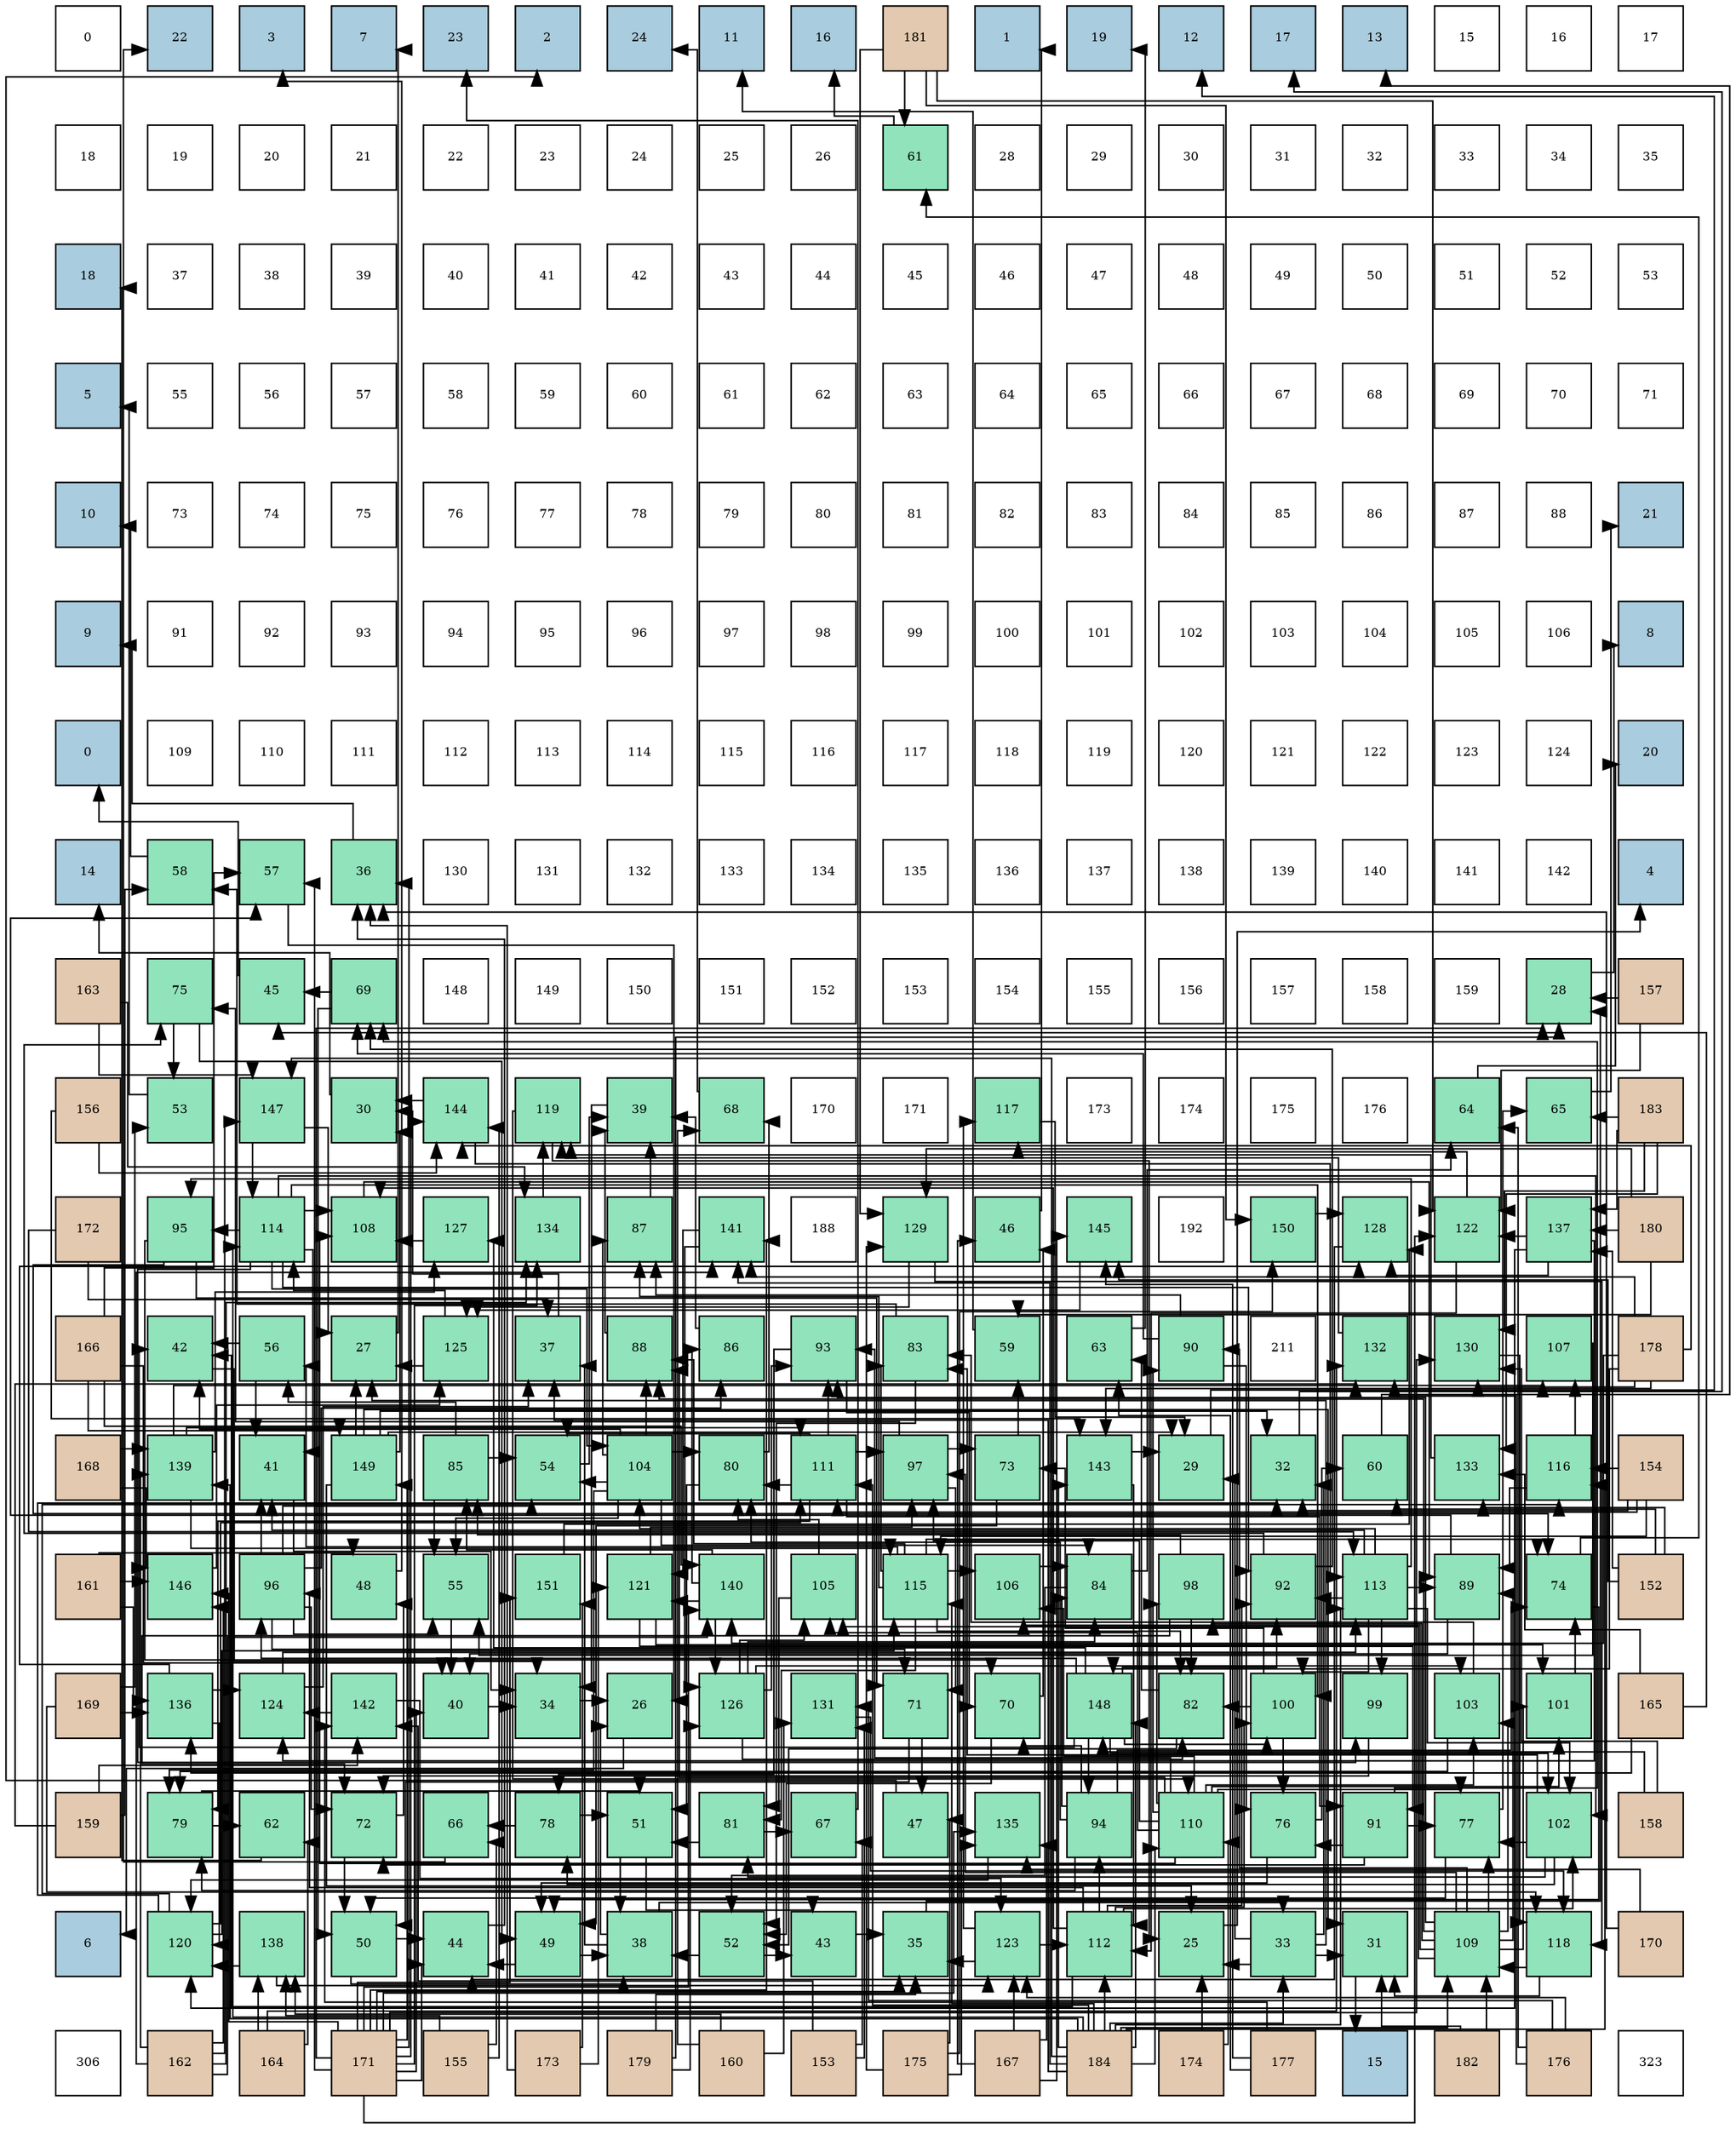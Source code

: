 digraph layout{
 rankdir=TB;
 splines=ortho;
 node [style=filled shape=square fixedsize=true width=0.6];
0[label="0", fontsize=8, fillcolor="#ffffff"];
1[label="22", fontsize=8, fillcolor="#a9ccde"];
2[label="3", fontsize=8, fillcolor="#a9ccde"];
3[label="7", fontsize=8, fillcolor="#a9ccde"];
4[label="23", fontsize=8, fillcolor="#a9ccde"];
5[label="2", fontsize=8, fillcolor="#a9ccde"];
6[label="24", fontsize=8, fillcolor="#a9ccde"];
7[label="11", fontsize=8, fillcolor="#a9ccde"];
8[label="16", fontsize=8, fillcolor="#a9ccde"];
9[label="181", fontsize=8, fillcolor="#e3c9af"];
10[label="1", fontsize=8, fillcolor="#a9ccde"];
11[label="19", fontsize=8, fillcolor="#a9ccde"];
12[label="12", fontsize=8, fillcolor="#a9ccde"];
13[label="17", fontsize=8, fillcolor="#a9ccde"];
14[label="13", fontsize=8, fillcolor="#a9ccde"];
15[label="15", fontsize=8, fillcolor="#ffffff"];
16[label="16", fontsize=8, fillcolor="#ffffff"];
17[label="17", fontsize=8, fillcolor="#ffffff"];
18[label="18", fontsize=8, fillcolor="#ffffff"];
19[label="19", fontsize=8, fillcolor="#ffffff"];
20[label="20", fontsize=8, fillcolor="#ffffff"];
21[label="21", fontsize=8, fillcolor="#ffffff"];
22[label="22", fontsize=8, fillcolor="#ffffff"];
23[label="23", fontsize=8, fillcolor="#ffffff"];
24[label="24", fontsize=8, fillcolor="#ffffff"];
25[label="25", fontsize=8, fillcolor="#ffffff"];
26[label="26", fontsize=8, fillcolor="#ffffff"];
27[label="61", fontsize=8, fillcolor="#91e3bb"];
28[label="28", fontsize=8, fillcolor="#ffffff"];
29[label="29", fontsize=8, fillcolor="#ffffff"];
30[label="30", fontsize=8, fillcolor="#ffffff"];
31[label="31", fontsize=8, fillcolor="#ffffff"];
32[label="32", fontsize=8, fillcolor="#ffffff"];
33[label="33", fontsize=8, fillcolor="#ffffff"];
34[label="34", fontsize=8, fillcolor="#ffffff"];
35[label="35", fontsize=8, fillcolor="#ffffff"];
36[label="18", fontsize=8, fillcolor="#a9ccde"];
37[label="37", fontsize=8, fillcolor="#ffffff"];
38[label="38", fontsize=8, fillcolor="#ffffff"];
39[label="39", fontsize=8, fillcolor="#ffffff"];
40[label="40", fontsize=8, fillcolor="#ffffff"];
41[label="41", fontsize=8, fillcolor="#ffffff"];
42[label="42", fontsize=8, fillcolor="#ffffff"];
43[label="43", fontsize=8, fillcolor="#ffffff"];
44[label="44", fontsize=8, fillcolor="#ffffff"];
45[label="45", fontsize=8, fillcolor="#ffffff"];
46[label="46", fontsize=8, fillcolor="#ffffff"];
47[label="47", fontsize=8, fillcolor="#ffffff"];
48[label="48", fontsize=8, fillcolor="#ffffff"];
49[label="49", fontsize=8, fillcolor="#ffffff"];
50[label="50", fontsize=8, fillcolor="#ffffff"];
51[label="51", fontsize=8, fillcolor="#ffffff"];
52[label="52", fontsize=8, fillcolor="#ffffff"];
53[label="53", fontsize=8, fillcolor="#ffffff"];
54[label="5", fontsize=8, fillcolor="#a9ccde"];
55[label="55", fontsize=8, fillcolor="#ffffff"];
56[label="56", fontsize=8, fillcolor="#ffffff"];
57[label="57", fontsize=8, fillcolor="#ffffff"];
58[label="58", fontsize=8, fillcolor="#ffffff"];
59[label="59", fontsize=8, fillcolor="#ffffff"];
60[label="60", fontsize=8, fillcolor="#ffffff"];
61[label="61", fontsize=8, fillcolor="#ffffff"];
62[label="62", fontsize=8, fillcolor="#ffffff"];
63[label="63", fontsize=8, fillcolor="#ffffff"];
64[label="64", fontsize=8, fillcolor="#ffffff"];
65[label="65", fontsize=8, fillcolor="#ffffff"];
66[label="66", fontsize=8, fillcolor="#ffffff"];
67[label="67", fontsize=8, fillcolor="#ffffff"];
68[label="68", fontsize=8, fillcolor="#ffffff"];
69[label="69", fontsize=8, fillcolor="#ffffff"];
70[label="70", fontsize=8, fillcolor="#ffffff"];
71[label="71", fontsize=8, fillcolor="#ffffff"];
72[label="10", fontsize=8, fillcolor="#a9ccde"];
73[label="73", fontsize=8, fillcolor="#ffffff"];
74[label="74", fontsize=8, fillcolor="#ffffff"];
75[label="75", fontsize=8, fillcolor="#ffffff"];
76[label="76", fontsize=8, fillcolor="#ffffff"];
77[label="77", fontsize=8, fillcolor="#ffffff"];
78[label="78", fontsize=8, fillcolor="#ffffff"];
79[label="79", fontsize=8, fillcolor="#ffffff"];
80[label="80", fontsize=8, fillcolor="#ffffff"];
81[label="81", fontsize=8, fillcolor="#ffffff"];
82[label="82", fontsize=8, fillcolor="#ffffff"];
83[label="83", fontsize=8, fillcolor="#ffffff"];
84[label="84", fontsize=8, fillcolor="#ffffff"];
85[label="85", fontsize=8, fillcolor="#ffffff"];
86[label="86", fontsize=8, fillcolor="#ffffff"];
87[label="87", fontsize=8, fillcolor="#ffffff"];
88[label="88", fontsize=8, fillcolor="#ffffff"];
89[label="21", fontsize=8, fillcolor="#a9ccde"];
90[label="9", fontsize=8, fillcolor="#a9ccde"];
91[label="91", fontsize=8, fillcolor="#ffffff"];
92[label="92", fontsize=8, fillcolor="#ffffff"];
93[label="93", fontsize=8, fillcolor="#ffffff"];
94[label="94", fontsize=8, fillcolor="#ffffff"];
95[label="95", fontsize=8, fillcolor="#ffffff"];
96[label="96", fontsize=8, fillcolor="#ffffff"];
97[label="97", fontsize=8, fillcolor="#ffffff"];
98[label="98", fontsize=8, fillcolor="#ffffff"];
99[label="99", fontsize=8, fillcolor="#ffffff"];
100[label="100", fontsize=8, fillcolor="#ffffff"];
101[label="101", fontsize=8, fillcolor="#ffffff"];
102[label="102", fontsize=8, fillcolor="#ffffff"];
103[label="103", fontsize=8, fillcolor="#ffffff"];
104[label="104", fontsize=8, fillcolor="#ffffff"];
105[label="105", fontsize=8, fillcolor="#ffffff"];
106[label="106", fontsize=8, fillcolor="#ffffff"];
107[label="8", fontsize=8, fillcolor="#a9ccde"];
108[label="0", fontsize=8, fillcolor="#a9ccde"];
109[label="109", fontsize=8, fillcolor="#ffffff"];
110[label="110", fontsize=8, fillcolor="#ffffff"];
111[label="111", fontsize=8, fillcolor="#ffffff"];
112[label="112", fontsize=8, fillcolor="#ffffff"];
113[label="113", fontsize=8, fillcolor="#ffffff"];
114[label="114", fontsize=8, fillcolor="#ffffff"];
115[label="115", fontsize=8, fillcolor="#ffffff"];
116[label="116", fontsize=8, fillcolor="#ffffff"];
117[label="117", fontsize=8, fillcolor="#ffffff"];
118[label="118", fontsize=8, fillcolor="#ffffff"];
119[label="119", fontsize=8, fillcolor="#ffffff"];
120[label="120", fontsize=8, fillcolor="#ffffff"];
121[label="121", fontsize=8, fillcolor="#ffffff"];
122[label="122", fontsize=8, fillcolor="#ffffff"];
123[label="123", fontsize=8, fillcolor="#ffffff"];
124[label="124", fontsize=8, fillcolor="#ffffff"];
125[label="20", fontsize=8, fillcolor="#a9ccde"];
126[label="14", fontsize=8, fillcolor="#a9ccde"];
127[label="58", fontsize=8, fillcolor="#91e3bb"];
128[label="57", fontsize=8, fillcolor="#91e3bb"];
129[label="36", fontsize=8, fillcolor="#91e3bb"];
130[label="130", fontsize=8, fillcolor="#ffffff"];
131[label="131", fontsize=8, fillcolor="#ffffff"];
132[label="132", fontsize=8, fillcolor="#ffffff"];
133[label="133", fontsize=8, fillcolor="#ffffff"];
134[label="134", fontsize=8, fillcolor="#ffffff"];
135[label="135", fontsize=8, fillcolor="#ffffff"];
136[label="136", fontsize=8, fillcolor="#ffffff"];
137[label="137", fontsize=8, fillcolor="#ffffff"];
138[label="138", fontsize=8, fillcolor="#ffffff"];
139[label="139", fontsize=8, fillcolor="#ffffff"];
140[label="140", fontsize=8, fillcolor="#ffffff"];
141[label="141", fontsize=8, fillcolor="#ffffff"];
142[label="142", fontsize=8, fillcolor="#ffffff"];
143[label="4", fontsize=8, fillcolor="#a9ccde"];
144[label="163", fontsize=8, fillcolor="#e3c9af"];
145[label="75", fontsize=8, fillcolor="#91e3bb"];
146[label="45", fontsize=8, fillcolor="#91e3bb"];
147[label="69", fontsize=8, fillcolor="#91e3bb"];
148[label="148", fontsize=8, fillcolor="#ffffff"];
149[label="149", fontsize=8, fillcolor="#ffffff"];
150[label="150", fontsize=8, fillcolor="#ffffff"];
151[label="151", fontsize=8, fillcolor="#ffffff"];
152[label="152", fontsize=8, fillcolor="#ffffff"];
153[label="153", fontsize=8, fillcolor="#ffffff"];
154[label="154", fontsize=8, fillcolor="#ffffff"];
155[label="155", fontsize=8, fillcolor="#ffffff"];
156[label="156", fontsize=8, fillcolor="#ffffff"];
157[label="157", fontsize=8, fillcolor="#ffffff"];
158[label="158", fontsize=8, fillcolor="#ffffff"];
159[label="159", fontsize=8, fillcolor="#ffffff"];
160[label="28", fontsize=8, fillcolor="#91e3bb"];
161[label="157", fontsize=8, fillcolor="#e3c9af"];
162[label="156", fontsize=8, fillcolor="#e3c9af"];
163[label="53", fontsize=8, fillcolor="#91e3bb"];
164[label="147", fontsize=8, fillcolor="#91e3bb"];
165[label="30", fontsize=8, fillcolor="#91e3bb"];
166[label="144", fontsize=8, fillcolor="#91e3bb"];
167[label="119", fontsize=8, fillcolor="#91e3bb"];
168[label="39", fontsize=8, fillcolor="#91e3bb"];
169[label="68", fontsize=8, fillcolor="#91e3bb"];
170[label="170", fontsize=8, fillcolor="#ffffff"];
171[label="171", fontsize=8, fillcolor="#ffffff"];
172[label="117", fontsize=8, fillcolor="#91e3bb"];
173[label="173", fontsize=8, fillcolor="#ffffff"];
174[label="174", fontsize=8, fillcolor="#ffffff"];
175[label="175", fontsize=8, fillcolor="#ffffff"];
176[label="176", fontsize=8, fillcolor="#ffffff"];
177[label="64", fontsize=8, fillcolor="#91e3bb"];
178[label="65", fontsize=8, fillcolor="#91e3bb"];
179[label="183", fontsize=8, fillcolor="#e3c9af"];
180[label="172", fontsize=8, fillcolor="#e3c9af"];
181[label="95", fontsize=8, fillcolor="#91e3bb"];
182[label="114", fontsize=8, fillcolor="#91e3bb"];
183[label="108", fontsize=8, fillcolor="#91e3bb"];
184[label="127", fontsize=8, fillcolor="#91e3bb"];
185[label="134", fontsize=8, fillcolor="#91e3bb"];
186[label="87", fontsize=8, fillcolor="#91e3bb"];
187[label="141", fontsize=8, fillcolor="#91e3bb"];
188[label="188", fontsize=8, fillcolor="#ffffff"];
189[label="129", fontsize=8, fillcolor="#91e3bb"];
190[label="46", fontsize=8, fillcolor="#91e3bb"];
191[label="145", fontsize=8, fillcolor="#91e3bb"];
192[label="192", fontsize=8, fillcolor="#ffffff"];
193[label="150", fontsize=8, fillcolor="#91e3bb"];
194[label="128", fontsize=8, fillcolor="#91e3bb"];
195[label="122", fontsize=8, fillcolor="#91e3bb"];
196[label="137", fontsize=8, fillcolor="#91e3bb"];
197[label="180", fontsize=8, fillcolor="#e3c9af"];
198[label="166", fontsize=8, fillcolor="#e3c9af"];
199[label="42", fontsize=8, fillcolor="#91e3bb"];
200[label="56", fontsize=8, fillcolor="#91e3bb"];
201[label="27", fontsize=8, fillcolor="#91e3bb"];
202[label="125", fontsize=8, fillcolor="#91e3bb"];
203[label="37", fontsize=8, fillcolor="#91e3bb"];
204[label="88", fontsize=8, fillcolor="#91e3bb"];
205[label="86", fontsize=8, fillcolor="#91e3bb"];
206[label="93", fontsize=8, fillcolor="#91e3bb"];
207[label="83", fontsize=8, fillcolor="#91e3bb"];
208[label="59", fontsize=8, fillcolor="#91e3bb"];
209[label="63", fontsize=8, fillcolor="#91e3bb"];
210[label="90", fontsize=8, fillcolor="#91e3bb"];
211[label="211", fontsize=8, fillcolor="#ffffff"];
212[label="132", fontsize=8, fillcolor="#91e3bb"];
213[label="130", fontsize=8, fillcolor="#91e3bb"];
214[label="107", fontsize=8, fillcolor="#91e3bb"];
215[label="178", fontsize=8, fillcolor="#e3c9af"];
216[label="168", fontsize=8, fillcolor="#e3c9af"];
217[label="139", fontsize=8, fillcolor="#91e3bb"];
218[label="41", fontsize=8, fillcolor="#91e3bb"];
219[label="149", fontsize=8, fillcolor="#91e3bb"];
220[label="85", fontsize=8, fillcolor="#91e3bb"];
221[label="54", fontsize=8, fillcolor="#91e3bb"];
222[label="104", fontsize=8, fillcolor="#91e3bb"];
223[label="80", fontsize=8, fillcolor="#91e3bb"];
224[label="111", fontsize=8, fillcolor="#91e3bb"];
225[label="97", fontsize=8, fillcolor="#91e3bb"];
226[label="73", fontsize=8, fillcolor="#91e3bb"];
227[label="143", fontsize=8, fillcolor="#91e3bb"];
228[label="29", fontsize=8, fillcolor="#91e3bb"];
229[label="32", fontsize=8, fillcolor="#91e3bb"];
230[label="60", fontsize=8, fillcolor="#91e3bb"];
231[label="133", fontsize=8, fillcolor="#91e3bb"];
232[label="116", fontsize=8, fillcolor="#91e3bb"];
233[label="154", fontsize=8, fillcolor="#e3c9af"];
234[label="161", fontsize=8, fillcolor="#e3c9af"];
235[label="146", fontsize=8, fillcolor="#91e3bb"];
236[label="96", fontsize=8, fillcolor="#91e3bb"];
237[label="48", fontsize=8, fillcolor="#91e3bb"];
238[label="55", fontsize=8, fillcolor="#91e3bb"];
239[label="151", fontsize=8, fillcolor="#91e3bb"];
240[label="121", fontsize=8, fillcolor="#91e3bb"];
241[label="140", fontsize=8, fillcolor="#91e3bb"];
242[label="105", fontsize=8, fillcolor="#91e3bb"];
243[label="115", fontsize=8, fillcolor="#91e3bb"];
244[label="106", fontsize=8, fillcolor="#91e3bb"];
245[label="84", fontsize=8, fillcolor="#91e3bb"];
246[label="98", fontsize=8, fillcolor="#91e3bb"];
247[label="92", fontsize=8, fillcolor="#91e3bb"];
248[label="113", fontsize=8, fillcolor="#91e3bb"];
249[label="89", fontsize=8, fillcolor="#91e3bb"];
250[label="74", fontsize=8, fillcolor="#91e3bb"];
251[label="152", fontsize=8, fillcolor="#e3c9af"];
252[label="169", fontsize=8, fillcolor="#e3c9af"];
253[label="136", fontsize=8, fillcolor="#91e3bb"];
254[label="124", fontsize=8, fillcolor="#91e3bb"];
255[label="142", fontsize=8, fillcolor="#91e3bb"];
256[label="40", fontsize=8, fillcolor="#91e3bb"];
257[label="34", fontsize=8, fillcolor="#91e3bb"];
258[label="26", fontsize=8, fillcolor="#91e3bb"];
259[label="126", fontsize=8, fillcolor="#91e3bb"];
260[label="131", fontsize=8, fillcolor="#91e3bb"];
261[label="71", fontsize=8, fillcolor="#91e3bb"];
262[label="70", fontsize=8, fillcolor="#91e3bb"];
263[label="148", fontsize=8, fillcolor="#91e3bb"];
264[label="82", fontsize=8, fillcolor="#91e3bb"];
265[label="100", fontsize=8, fillcolor="#91e3bb"];
266[label="99", fontsize=8, fillcolor="#91e3bb"];
267[label="103", fontsize=8, fillcolor="#91e3bb"];
268[label="101", fontsize=8, fillcolor="#91e3bb"];
269[label="165", fontsize=8, fillcolor="#e3c9af"];
270[label="159", fontsize=8, fillcolor="#e3c9af"];
271[label="79", fontsize=8, fillcolor="#91e3bb"];
272[label="62", fontsize=8, fillcolor="#91e3bb"];
273[label="72", fontsize=8, fillcolor="#91e3bb"];
274[label="66", fontsize=8, fillcolor="#91e3bb"];
275[label="78", fontsize=8, fillcolor="#91e3bb"];
276[label="51", fontsize=8, fillcolor="#91e3bb"];
277[label="81", fontsize=8, fillcolor="#91e3bb"];
278[label="67", fontsize=8, fillcolor="#91e3bb"];
279[label="47", fontsize=8, fillcolor="#91e3bb"];
280[label="135", fontsize=8, fillcolor="#91e3bb"];
281[label="94", fontsize=8, fillcolor="#91e3bb"];
282[label="110", fontsize=8, fillcolor="#91e3bb"];
283[label="76", fontsize=8, fillcolor="#91e3bb"];
284[label="91", fontsize=8, fillcolor="#91e3bb"];
285[label="77", fontsize=8, fillcolor="#91e3bb"];
286[label="102", fontsize=8, fillcolor="#91e3bb"];
287[label="158", fontsize=8, fillcolor="#e3c9af"];
288[label="6", fontsize=8, fillcolor="#a9ccde"];
289[label="120", fontsize=8, fillcolor="#91e3bb"];
290[label="138", fontsize=8, fillcolor="#91e3bb"];
291[label="50", fontsize=8, fillcolor="#91e3bb"];
292[label="44", fontsize=8, fillcolor="#91e3bb"];
293[label="49", fontsize=8, fillcolor="#91e3bb"];
294[label="38", fontsize=8, fillcolor="#91e3bb"];
295[label="52", fontsize=8, fillcolor="#91e3bb"];
296[label="43", fontsize=8, fillcolor="#91e3bb"];
297[label="35", fontsize=8, fillcolor="#91e3bb"];
298[label="123", fontsize=8, fillcolor="#91e3bb"];
299[label="112", fontsize=8, fillcolor="#91e3bb"];
300[label="25", fontsize=8, fillcolor="#91e3bb"];
301[label="33", fontsize=8, fillcolor="#91e3bb"];
302[label="31", fontsize=8, fillcolor="#91e3bb"];
303[label="109", fontsize=8, fillcolor="#91e3bb"];
304[label="118", fontsize=8, fillcolor="#91e3bb"];
305[label="170", fontsize=8, fillcolor="#e3c9af"];
306[label="306", fontsize=8, fillcolor="#ffffff"];
307[label="162", fontsize=8, fillcolor="#e3c9af"];
308[label="164", fontsize=8, fillcolor="#e3c9af"];
309[label="171", fontsize=8, fillcolor="#e3c9af"];
310[label="155", fontsize=8, fillcolor="#e3c9af"];
311[label="173", fontsize=8, fillcolor="#e3c9af"];
312[label="179", fontsize=8, fillcolor="#e3c9af"];
313[label="160", fontsize=8, fillcolor="#e3c9af"];
314[label="153", fontsize=8, fillcolor="#e3c9af"];
315[label="175", fontsize=8, fillcolor="#e3c9af"];
316[label="167", fontsize=8, fillcolor="#e3c9af"];
317[label="184", fontsize=8, fillcolor="#e3c9af"];
318[label="174", fontsize=8, fillcolor="#e3c9af"];
319[label="177", fontsize=8, fillcolor="#e3c9af"];
320[label="15", fontsize=8, fillcolor="#a9ccde"];
321[label="182", fontsize=8, fillcolor="#e3c9af"];
322[label="176", fontsize=8, fillcolor="#e3c9af"];
323[label="323", fontsize=8, fillcolor="#ffffff"];
edge [constraint=false, style=vis];300 -> 143;
258 -> 288;
201 -> 3;
160 -> 107;
228 -> 12;
165 -> 126;
302 -> 320;
229 -> 13;
301 -> 300;
301 -> 201;
301 -> 228;
301 -> 302;
301 -> 229;
257 -> 258;
297 -> 160;
129 -> 90;
203 -> 165;
294 -> 258;
294 -> 301;
294 -> 203;
168 -> 257;
256 -> 257;
218 -> 257;
199 -> 257;
296 -> 297;
292 -> 129;
146 -> 108;
190 -> 10;
279 -> 5;
237 -> 2;
293 -> 294;
293 -> 292;
291 -> 294;
291 -> 292;
276 -> 294;
276 -> 296;
295 -> 294;
295 -> 296;
163 -> 54;
221 -> 168;
238 -> 256;
200 -> 218;
200 -> 199;
128 -> 258;
127 -> 72;
208 -> 7;
230 -> 14;
27 -> 8;
272 -> 36;
209 -> 11;
177 -> 125;
178 -> 89;
274 -> 1;
278 -> 4;
169 -> 6;
147 -> 146;
147 -> 291;
262 -> 190;
262 -> 295;
261 -> 279;
261 -> 291;
273 -> 237;
273 -> 291;
226 -> 293;
226 -> 208;
250 -> 293;
250 -> 27;
145 -> 293;
145 -> 163;
283 -> 293;
283 -> 230;
285 -> 291;
285 -> 178;
275 -> 276;
275 -> 274;
271 -> 276;
271 -> 272;
223 -> 276;
223 -> 169;
277 -> 276;
277 -> 278;
264 -> 295;
264 -> 209;
207 -> 295;
207 -> 127;
245 -> 295;
245 -> 177;
220 -> 221;
220 -> 238;
220 -> 200;
205 -> 168;
186 -> 168;
204 -> 168;
249 -> 256;
249 -> 128;
210 -> 147;
210 -> 283;
210 -> 186;
284 -> 147;
284 -> 273;
284 -> 283;
284 -> 285;
247 -> 147;
247 -> 145;
206 -> 262;
206 -> 275;
281 -> 262;
281 -> 250;
281 -> 271;
281 -> 223;
281 -> 245;
181 -> 262;
181 -> 261;
181 -> 250;
236 -> 218;
236 -> 221;
236 -> 238;
236 -> 261;
236 -> 273;
236 -> 205;
225 -> 261;
225 -> 226;
225 -> 145;
246 -> 273;
246 -> 264;
246 -> 220;
266 -> 273;
265 -> 226;
265 -> 283;
265 -> 264;
268 -> 250;
286 -> 285;
286 -> 275;
286 -> 277;
286 -> 207;
267 -> 271;
267 -> 207;
222 -> 199;
222 -> 221;
222 -> 238;
222 -> 271;
222 -> 223;
222 -> 245;
222 -> 186;
222 -> 204;
242 -> 223;
242 -> 277;
244 -> 245;
214 -> 238;
183 -> 249;
303 -> 285;
303 -> 204;
303 -> 249;
303 -> 210;
303 -> 206;
303 -> 225;
303 -> 246;
303 -> 268;
303 -> 267;
303 -> 242;
303 -> 244;
282 -> 285;
282 -> 204;
282 -> 210;
282 -> 206;
282 -> 225;
282 -> 246;
282 -> 268;
282 -> 267;
282 -> 242;
282 -> 244;
282 -> 183;
224 -> 221;
224 -> 271;
224 -> 223;
224 -> 284;
224 -> 206;
224 -> 225;
299 -> 199;
299 -> 247;
299 -> 281;
299 -> 236;
299 -> 265;
299 -> 286;
299 -> 183;
248 -> 218;
248 -> 249;
248 -> 247;
248 -> 181;
248 -> 266;
248 -> 265;
248 -> 286;
248 -> 222;
182 -> 218;
182 -> 247;
182 -> 181;
182 -> 266;
182 -> 265;
182 -> 286;
182 -> 222;
182 -> 183;
243 -> 200;
243 -> 250;
243 -> 277;
243 -> 264;
243 -> 207;
243 -> 186;
243 -> 204;
243 -> 244;
232 -> 249;
232 -> 214;
172 -> 228;
304 -> 302;
304 -> 303;
167 -> 300;
167 -> 282;
289 -> 229;
289 -> 224;
289 -> 243;
289 -> 232;
240 -> 284;
240 -> 225;
240 -> 268;
195 -> 299;
195 -> 172;
298 -> 297;
298 -> 299;
298 -> 172;
254 -> 203;
254 -> 248;
202 -> 201;
202 -> 182;
259 -> 264;
259 -> 245;
259 -> 206;
259 -> 267;
259 -> 242;
184 -> 183;
194 -> 292;
189 -> 304;
189 -> 202;
213 -> 304;
260 -> 304;
212 -> 167;
231 -> 167;
185 -> 167;
280 -> 289;
253 -> 289;
253 -> 254;
253 -> 194;
196 -> 289;
196 -> 195;
196 -> 254;
196 -> 194;
290 -> 289;
290 -> 298;
217 -> 214;
217 -> 224;
217 -> 243;
217 -> 184;
241 -> 220;
241 -> 205;
241 -> 240;
241 -> 259;
187 -> 240;
187 -> 259;
255 -> 298;
255 -> 254;
227 -> 228;
227 -> 299;
166 -> 165;
166 -> 248;
191 -> 202;
235 -> 202;
164 -> 201;
164 -> 182;
263 -> 199;
263 -> 247;
263 -> 281;
263 -> 236;
263 -> 265;
263 -> 286;
263 -> 184;
219 -> 300;
219 -> 201;
219 -> 228;
219 -> 165;
219 -> 302;
219 -> 229;
193 -> 194;
239 -> 194;
251 -> 230;
251 -> 231;
251 -> 196;
251 -> 191;
314 -> 278;
314 -> 260;
314 -> 255;
233 -> 229;
233 -> 224;
233 -> 243;
233 -> 232;
310 -> 274;
310 -> 290;
310 -> 166;
162 -> 227;
162 -> 166;
161 -> 160;
161 -> 195;
287 -> 213;
287 -> 263;
270 -> 127;
270 -> 212;
270 -> 255;
313 -> 169;
313 -> 260;
313 -> 290;
234 -> 237;
234 -> 253;
234 -> 235;
307 -> 185;
307 -> 217;
307 -> 241;
307 -> 187;
307 -> 235;
307 -> 164;
144 -> 185;
144 -> 164;
308 -> 272;
308 -> 212;
308 -> 290;
269 -> 146;
269 -> 231;
269 -> 253;
198 -> 256;
198 -> 128;
198 -> 241;
198 -> 219;
316 -> 190;
316 -> 298;
316 -> 280;
316 -> 191;
216 -> 217;
216 -> 235;
252 -> 163;
252 -> 304;
252 -> 253;
305 -> 129;
305 -> 280;
309 -> 160;
309 -> 297;
309 -> 129;
309 -> 256;
309 -> 292;
309 -> 128;
309 -> 195;
309 -> 213;
309 -> 185;
309 -> 280;
309 -> 241;
309 -> 187;
309 -> 166;
309 -> 235;
309 -> 219;
309 -> 239;
180 -> 203;
180 -> 248;
311 -> 129;
311 -> 240;
311 -> 239;
318 -> 300;
318 -> 282;
315 -> 279;
315 -> 189;
315 -> 280;
315 -> 193;
322 -> 177;
322 -> 298;
322 -> 260;
322 -> 212;
319 -> 209;
319 -> 255;
319 -> 191;
215 -> 213;
215 -> 241;
215 -> 187;
215 -> 227;
215 -> 166;
215 -> 263;
312 -> 160;
312 -> 297;
312 -> 259;
197 -> 208;
197 -> 189;
197 -> 196;
9 -> 27;
9 -> 195;
9 -> 189;
9 -> 193;
321 -> 302;
321 -> 303;
179 -> 178;
179 -> 213;
179 -> 231;
179 -> 196;
317 -> 301;
317 -> 203;
317 -> 303;
317 -> 282;
317 -> 224;
317 -> 299;
317 -> 248;
317 -> 182;
317 -> 243;
317 -> 232;
317 -> 217;
317 -> 187;
317 -> 227;
317 -> 164;
317 -> 263;
edge [constraint=true, style=invis];
0 -> 18 -> 36 -> 54 -> 72 -> 90 -> 108 -> 126 -> 144 -> 162 -> 180 -> 198 -> 216 -> 234 -> 252 -> 270 -> 288 -> 306;
1 -> 19 -> 37 -> 55 -> 73 -> 91 -> 109 -> 127 -> 145 -> 163 -> 181 -> 199 -> 217 -> 235 -> 253 -> 271 -> 289 -> 307;
2 -> 20 -> 38 -> 56 -> 74 -> 92 -> 110 -> 128 -> 146 -> 164 -> 182 -> 200 -> 218 -> 236 -> 254 -> 272 -> 290 -> 308;
3 -> 21 -> 39 -> 57 -> 75 -> 93 -> 111 -> 129 -> 147 -> 165 -> 183 -> 201 -> 219 -> 237 -> 255 -> 273 -> 291 -> 309;
4 -> 22 -> 40 -> 58 -> 76 -> 94 -> 112 -> 130 -> 148 -> 166 -> 184 -> 202 -> 220 -> 238 -> 256 -> 274 -> 292 -> 310;
5 -> 23 -> 41 -> 59 -> 77 -> 95 -> 113 -> 131 -> 149 -> 167 -> 185 -> 203 -> 221 -> 239 -> 257 -> 275 -> 293 -> 311;
6 -> 24 -> 42 -> 60 -> 78 -> 96 -> 114 -> 132 -> 150 -> 168 -> 186 -> 204 -> 222 -> 240 -> 258 -> 276 -> 294 -> 312;
7 -> 25 -> 43 -> 61 -> 79 -> 97 -> 115 -> 133 -> 151 -> 169 -> 187 -> 205 -> 223 -> 241 -> 259 -> 277 -> 295 -> 313;
8 -> 26 -> 44 -> 62 -> 80 -> 98 -> 116 -> 134 -> 152 -> 170 -> 188 -> 206 -> 224 -> 242 -> 260 -> 278 -> 296 -> 314;
9 -> 27 -> 45 -> 63 -> 81 -> 99 -> 117 -> 135 -> 153 -> 171 -> 189 -> 207 -> 225 -> 243 -> 261 -> 279 -> 297 -> 315;
10 -> 28 -> 46 -> 64 -> 82 -> 100 -> 118 -> 136 -> 154 -> 172 -> 190 -> 208 -> 226 -> 244 -> 262 -> 280 -> 298 -> 316;
11 -> 29 -> 47 -> 65 -> 83 -> 101 -> 119 -> 137 -> 155 -> 173 -> 191 -> 209 -> 227 -> 245 -> 263 -> 281 -> 299 -> 317;
12 -> 30 -> 48 -> 66 -> 84 -> 102 -> 120 -> 138 -> 156 -> 174 -> 192 -> 210 -> 228 -> 246 -> 264 -> 282 -> 300 -> 318;
13 -> 31 -> 49 -> 67 -> 85 -> 103 -> 121 -> 139 -> 157 -> 175 -> 193 -> 211 -> 229 -> 247 -> 265 -> 283 -> 301 -> 319;
14 -> 32 -> 50 -> 68 -> 86 -> 104 -> 122 -> 140 -> 158 -> 176 -> 194 -> 212 -> 230 -> 248 -> 266 -> 284 -> 302 -> 320;
15 -> 33 -> 51 -> 69 -> 87 -> 105 -> 123 -> 141 -> 159 -> 177 -> 195 -> 213 -> 231 -> 249 -> 267 -> 285 -> 303 -> 321;
16 -> 34 -> 52 -> 70 -> 88 -> 106 -> 124 -> 142 -> 160 -> 178 -> 196 -> 214 -> 232 -> 250 -> 268 -> 286 -> 304 -> 322;
17 -> 35 -> 53 -> 71 -> 89 -> 107 -> 125 -> 143 -> 161 -> 179 -> 197 -> 215 -> 233 -> 251 -> 269 -> 287 -> 305 -> 323;
rank = same {0 -> 1 -> 2 -> 3 -> 4 -> 5 -> 6 -> 7 -> 8 -> 9 -> 10 -> 11 -> 12 -> 13 -> 14 -> 15 -> 16 -> 17};
rank = same {18 -> 19 -> 20 -> 21 -> 22 -> 23 -> 24 -> 25 -> 26 -> 27 -> 28 -> 29 -> 30 -> 31 -> 32 -> 33 -> 34 -> 35};
rank = same {36 -> 37 -> 38 -> 39 -> 40 -> 41 -> 42 -> 43 -> 44 -> 45 -> 46 -> 47 -> 48 -> 49 -> 50 -> 51 -> 52 -> 53};
rank = same {54 -> 55 -> 56 -> 57 -> 58 -> 59 -> 60 -> 61 -> 62 -> 63 -> 64 -> 65 -> 66 -> 67 -> 68 -> 69 -> 70 -> 71};
rank = same {72 -> 73 -> 74 -> 75 -> 76 -> 77 -> 78 -> 79 -> 80 -> 81 -> 82 -> 83 -> 84 -> 85 -> 86 -> 87 -> 88 -> 89};
rank = same {90 -> 91 -> 92 -> 93 -> 94 -> 95 -> 96 -> 97 -> 98 -> 99 -> 100 -> 101 -> 102 -> 103 -> 104 -> 105 -> 106 -> 107};
rank = same {108 -> 109 -> 110 -> 111 -> 112 -> 113 -> 114 -> 115 -> 116 -> 117 -> 118 -> 119 -> 120 -> 121 -> 122 -> 123 -> 124 -> 125};
rank = same {126 -> 127 -> 128 -> 129 -> 130 -> 131 -> 132 -> 133 -> 134 -> 135 -> 136 -> 137 -> 138 -> 139 -> 140 -> 141 -> 142 -> 143};
rank = same {144 -> 145 -> 146 -> 147 -> 148 -> 149 -> 150 -> 151 -> 152 -> 153 -> 154 -> 155 -> 156 -> 157 -> 158 -> 159 -> 160 -> 161};
rank = same {162 -> 163 -> 164 -> 165 -> 166 -> 167 -> 168 -> 169 -> 170 -> 171 -> 172 -> 173 -> 174 -> 175 -> 176 -> 177 -> 178 -> 179};
rank = same {180 -> 181 -> 182 -> 183 -> 184 -> 185 -> 186 -> 187 -> 188 -> 189 -> 190 -> 191 -> 192 -> 193 -> 194 -> 195 -> 196 -> 197};
rank = same {198 -> 199 -> 200 -> 201 -> 202 -> 203 -> 204 -> 205 -> 206 -> 207 -> 208 -> 209 -> 210 -> 211 -> 212 -> 213 -> 214 -> 215};
rank = same {216 -> 217 -> 218 -> 219 -> 220 -> 221 -> 222 -> 223 -> 224 -> 225 -> 226 -> 227 -> 228 -> 229 -> 230 -> 231 -> 232 -> 233};
rank = same {234 -> 235 -> 236 -> 237 -> 238 -> 239 -> 240 -> 241 -> 242 -> 243 -> 244 -> 245 -> 246 -> 247 -> 248 -> 249 -> 250 -> 251};
rank = same {252 -> 253 -> 254 -> 255 -> 256 -> 257 -> 258 -> 259 -> 260 -> 261 -> 262 -> 263 -> 264 -> 265 -> 266 -> 267 -> 268 -> 269};
rank = same {270 -> 271 -> 272 -> 273 -> 274 -> 275 -> 276 -> 277 -> 278 -> 279 -> 280 -> 281 -> 282 -> 283 -> 284 -> 285 -> 286 -> 287};
rank = same {288 -> 289 -> 290 -> 291 -> 292 -> 293 -> 294 -> 295 -> 296 -> 297 -> 298 -> 299 -> 300 -> 301 -> 302 -> 303 -> 304 -> 305};
rank = same {306 -> 307 -> 308 -> 309 -> 310 -> 311 -> 312 -> 313 -> 314 -> 315 -> 316 -> 317 -> 318 -> 319 -> 320 -> 321 -> 322 -> 323};
}
